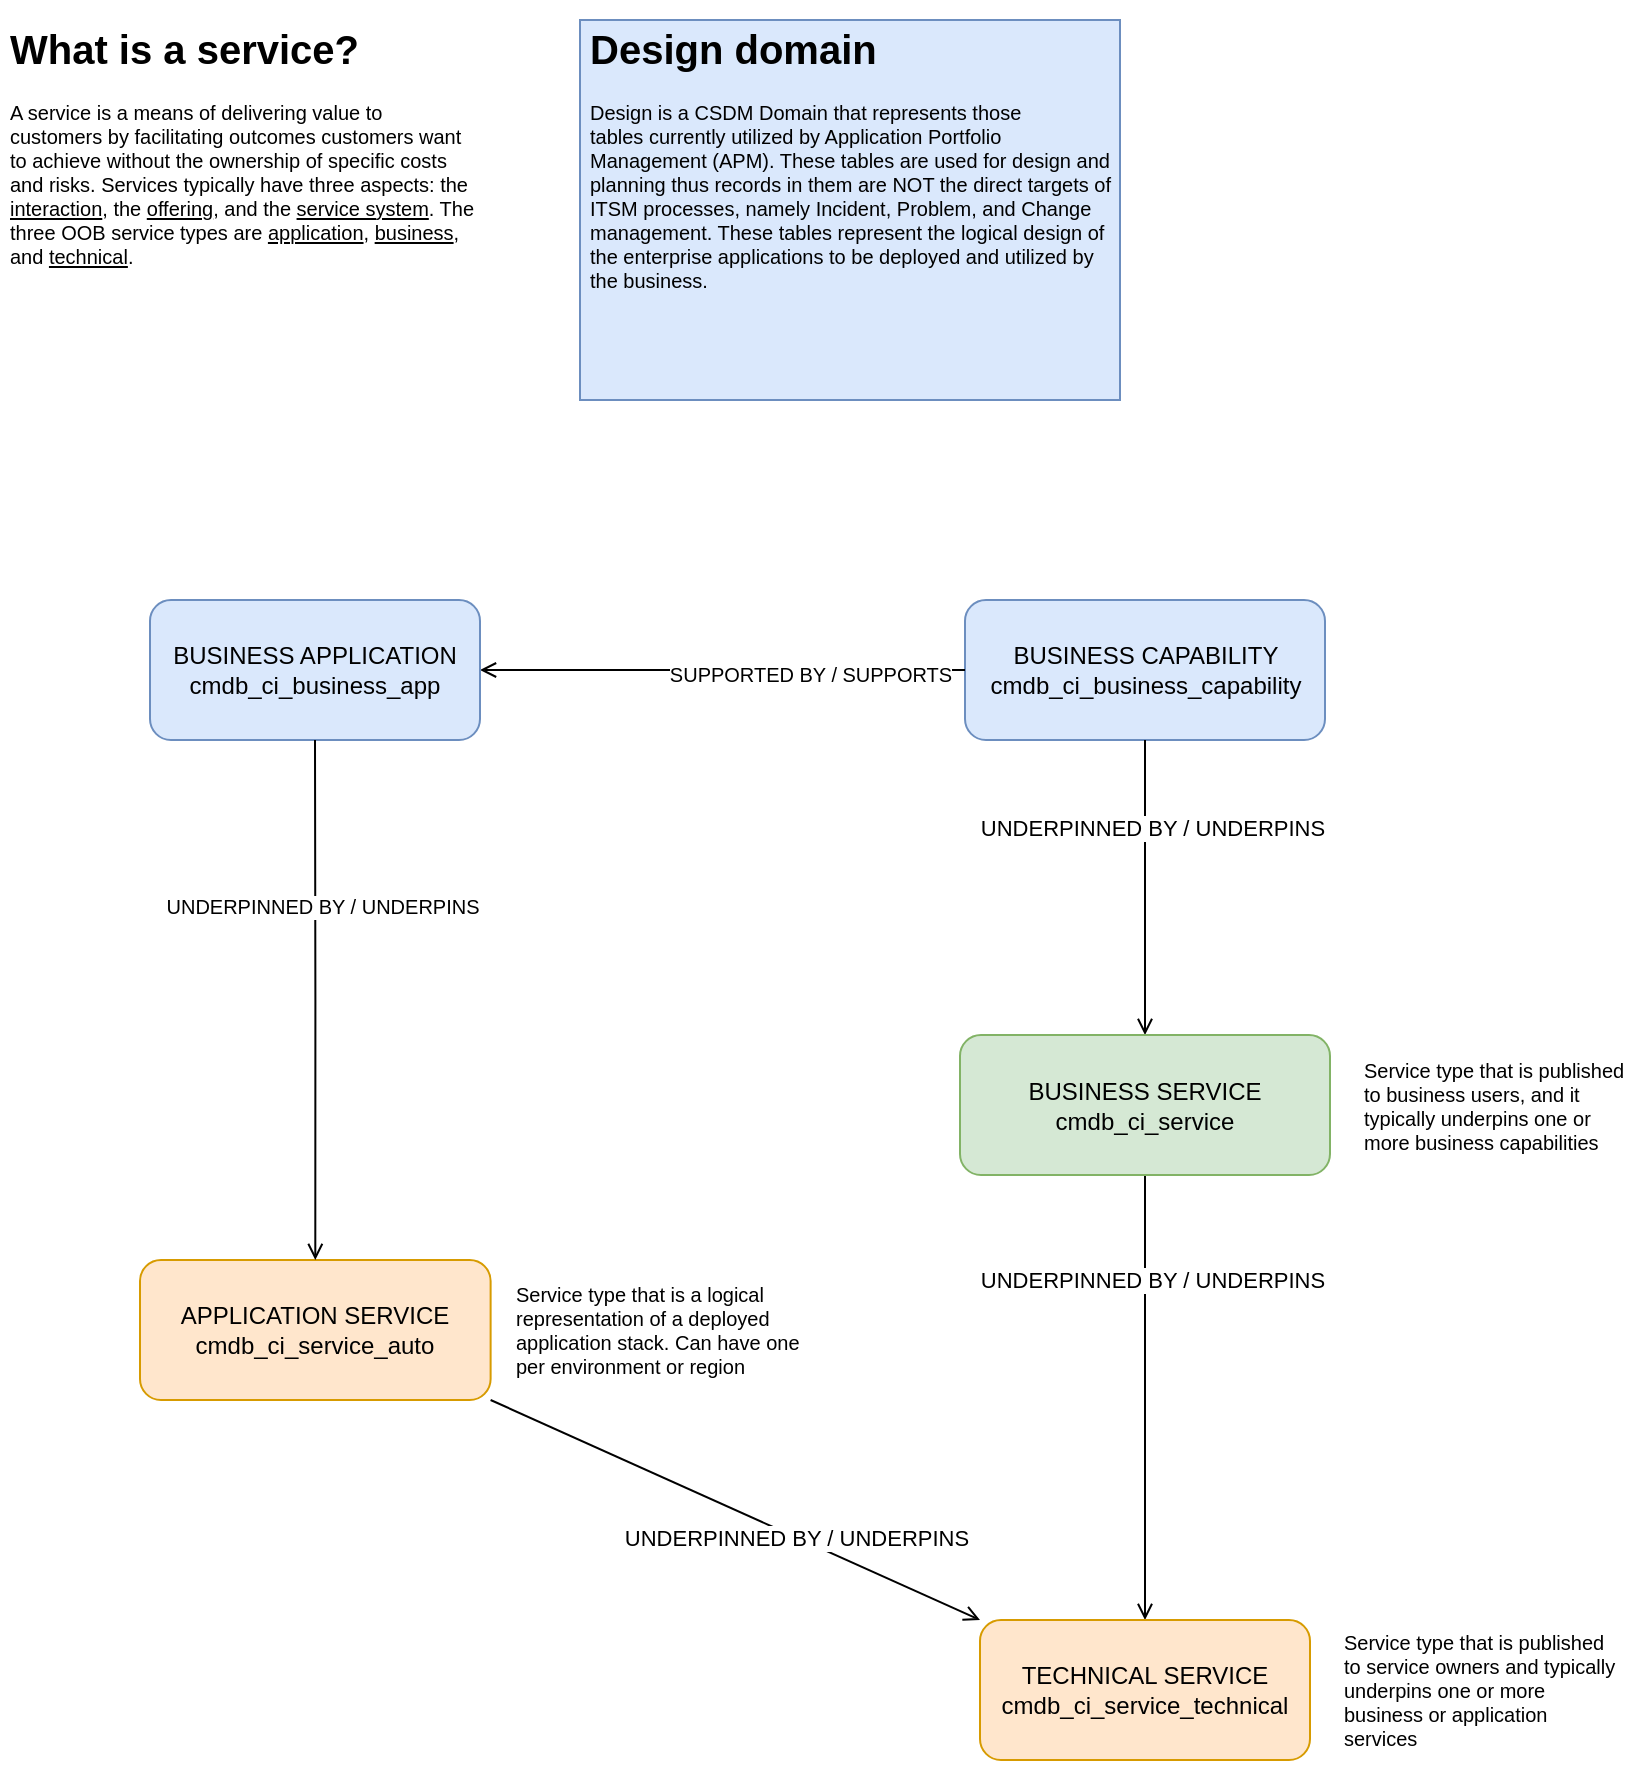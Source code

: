 <mxfile version="14.6.1" type="github">
  <diagram id="hkUKVAphAMezJ2__QRPF" name="Page-1">
    <mxGraphModel dx="1241" dy="953" grid="1" gridSize="10" guides="1" tooltips="1" connect="1" arrows="1" fold="1" page="1" pageScale="1" pageWidth="850" pageHeight="1100" math="0" shadow="0">
      <root>
        <mxCell id="0" />
        <mxCell id="1" parent="0" />
        <mxCell id="PPyIZ7dVhFgzQ_1O-O67-7" style="edgeStyle=orthogonalEdgeStyle;rounded=0;orthogonalLoop=1;jettySize=auto;html=1;exitX=0.5;exitY=1;exitDx=0;exitDy=0;entryX=0.5;entryY=0;entryDx=0;entryDy=0;endArrow=open;endFill=0;startArrow=none;startFill=0;" edge="1" parent="1" source="PPyIZ7dVhFgzQ_1O-O67-1" target="PPyIZ7dVhFgzQ_1O-O67-6">
          <mxGeometry relative="1" as="geometry" />
        </mxCell>
        <mxCell id="PPyIZ7dVhFgzQ_1O-O67-8" value="UNDERPINNED BY / UNDERPINS" style="edgeLabel;html=1;align=center;verticalAlign=middle;resizable=0;points=[];" vertex="1" connectable="0" parent="PPyIZ7dVhFgzQ_1O-O67-7">
          <mxGeometry x="-0.533" y="3" relative="1" as="geometry">
            <mxPoint as="offset" />
          </mxGeometry>
        </mxCell>
        <mxCell id="PPyIZ7dVhFgzQ_1O-O67-2" value="BUSINESS CAPABILITY&lt;br&gt;cmdb_ci_business_capability" style="rounded=1;whiteSpace=wrap;html=1;fillColor=#dae8fc;strokeColor=#6c8ebf;" vertex="1" parent="1">
          <mxGeometry x="502.5" y="300" width="180" height="70" as="geometry" />
        </mxCell>
        <mxCell id="PPyIZ7dVhFgzQ_1O-O67-3" value="" style="endArrow=none;html=1;entryX=0.5;entryY=1;entryDx=0;entryDy=0;exitX=0.5;exitY=0;exitDx=0;exitDy=0;startArrow=open;startFill=0;" edge="1" parent="1" source="PPyIZ7dVhFgzQ_1O-O67-1" target="PPyIZ7dVhFgzQ_1O-O67-2">
          <mxGeometry width="50" height="50" relative="1" as="geometry">
            <mxPoint x="620" y="710" as="sourcePoint" />
            <mxPoint x="670" y="660" as="targetPoint" />
          </mxGeometry>
        </mxCell>
        <mxCell id="PPyIZ7dVhFgzQ_1O-O67-4" value="UNDERPINNED BY / UNDERPINS" style="edgeLabel;html=1;align=center;verticalAlign=middle;resizable=0;points=[];" vertex="1" connectable="0" parent="PPyIZ7dVhFgzQ_1O-O67-3">
          <mxGeometry x="0.4" y="-2" relative="1" as="geometry">
            <mxPoint x="1" as="offset" />
          </mxGeometry>
        </mxCell>
        <mxCell id="PPyIZ7dVhFgzQ_1O-O67-10" value="" style="endArrow=none;html=1;entryX=1;entryY=1;entryDx=0;entryDy=0;exitX=0;exitY=0;exitDx=0;exitDy=0;endFill=0;startArrow=open;startFill=0;" edge="1" parent="1" source="PPyIZ7dVhFgzQ_1O-O67-6" target="PPyIZ7dVhFgzQ_1O-O67-5">
          <mxGeometry width="50" height="50" relative="1" as="geometry">
            <mxPoint x="440" y="710" as="sourcePoint" />
            <mxPoint x="490" y="660" as="targetPoint" />
          </mxGeometry>
        </mxCell>
        <mxCell id="PPyIZ7dVhFgzQ_1O-O67-11" value="UNDERPINNED BY / UNDERPINS" style="edgeLabel;html=1;align=center;verticalAlign=middle;resizable=0;points=[];" vertex="1" connectable="0" parent="PPyIZ7dVhFgzQ_1O-O67-10">
          <mxGeometry x="-0.243" relative="1" as="geometry">
            <mxPoint as="offset" />
          </mxGeometry>
        </mxCell>
        <mxCell id="PPyIZ7dVhFgzQ_1O-O67-15" value="&lt;h1&gt;What is a service?&lt;br&gt;&lt;/h1&gt;&lt;p&gt;A service is a means of delivering value to customers by facilitating outcomes customers want to achieve without the ownership of specific costs and risks. Services typically have three aspects: the &lt;u&gt;interaction&lt;/u&gt;, the &lt;u&gt;offering&lt;/u&gt;, and the &lt;u&gt;service system&lt;/u&gt;. The three OOB service types are &lt;u&gt;application&lt;/u&gt;, &lt;u&gt;business&lt;/u&gt;, and &lt;u&gt;technical&lt;/u&gt;.&lt;/p&gt;" style="text;html=1;strokeColor=none;fillColor=none;spacing=5;spacingTop=-20;whiteSpace=wrap;overflow=hidden;rounded=0;fontSize=10;align=left;" vertex="1" parent="1">
          <mxGeometry x="20" y="10" width="240" height="130" as="geometry" />
        </mxCell>
        <mxCell id="PPyIZ7dVhFgzQ_1O-O67-21" style="edgeStyle=orthogonalEdgeStyle;rounded=0;orthogonalLoop=1;jettySize=auto;html=1;exitX=1;exitY=0.5;exitDx=0;exitDy=0;entryX=0;entryY=0.5;entryDx=0;entryDy=0;fontSize=10;endArrow=none;endFill=0;startArrow=open;startFill=0;" edge="1" parent="1" source="PPyIZ7dVhFgzQ_1O-O67-17" target="PPyIZ7dVhFgzQ_1O-O67-2">
          <mxGeometry relative="1" as="geometry" />
        </mxCell>
        <mxCell id="PPyIZ7dVhFgzQ_1O-O67-22" value="SUPPORTED BY / SUPPORTS" style="edgeLabel;html=1;align=center;verticalAlign=middle;resizable=0;points=[];fontSize=10;" vertex="1" connectable="0" parent="PPyIZ7dVhFgzQ_1O-O67-21">
          <mxGeometry x="0.356" y="-2" relative="1" as="geometry">
            <mxPoint as="offset" />
          </mxGeometry>
        </mxCell>
        <mxCell id="PPyIZ7dVhFgzQ_1O-O67-17" value="BUSINESS APPLICATION&lt;br&gt;cmdb_ci_business_app" style="rounded=1;whiteSpace=wrap;html=1;fillColor=#dae8fc;strokeColor=#6c8ebf;" vertex="1" parent="1">
          <mxGeometry x="95" y="300" width="165" height="70" as="geometry" />
        </mxCell>
        <mxCell id="PPyIZ7dVhFgzQ_1O-O67-18" value="" style="group" vertex="1" connectable="0" parent="1">
          <mxGeometry x="90" y="630" width="330" height="70" as="geometry" />
        </mxCell>
        <mxCell id="PPyIZ7dVhFgzQ_1O-O67-5" value="&lt;div&gt;APPLICATION SERVICE&lt;br&gt;cmdb_ci_service_auto&lt;br&gt;&lt;/div&gt;" style="rounded=1;whiteSpace=wrap;html=1;fillColor=#ffe6cc;strokeColor=#d79b00;" vertex="1" parent="PPyIZ7dVhFgzQ_1O-O67-18">
          <mxGeometry width="175.312" height="70" as="geometry" />
        </mxCell>
        <mxCell id="PPyIZ7dVhFgzQ_1O-O67-13" value="Service type that is a logical representation of a deployed application stack. Can have one per environment or region" style="text;html=1;strokeColor=none;fillColor=none;align=left;verticalAlign=middle;whiteSpace=wrap;rounded=0;fontSize=10;" vertex="1" parent="PPyIZ7dVhFgzQ_1O-O67-18">
          <mxGeometry x="185.625" y="2.5" width="144.375" height="65" as="geometry" />
        </mxCell>
        <mxCell id="PPyIZ7dVhFgzQ_1O-O67-19" value="" style="group" vertex="1" connectable="0" parent="1">
          <mxGeometry x="510" y="810" width="320" height="70" as="geometry" />
        </mxCell>
        <mxCell id="PPyIZ7dVhFgzQ_1O-O67-6" value="TECHNICAL SERVICE&lt;br&gt;cmdb_ci_service_technical" style="rounded=1;whiteSpace=wrap;html=1;fillColor=#ffe6cc;strokeColor=#d79b00;" vertex="1" parent="PPyIZ7dVhFgzQ_1O-O67-19">
          <mxGeometry width="165" height="70" as="geometry" />
        </mxCell>
        <mxCell id="PPyIZ7dVhFgzQ_1O-O67-14" value="Service type that is published to service owners and typically underpins one or more business or application services" style="text;html=1;strokeColor=none;fillColor=none;align=left;verticalAlign=middle;whiteSpace=wrap;rounded=0;fontSize=10;" vertex="1" parent="PPyIZ7dVhFgzQ_1O-O67-19">
          <mxGeometry x="180" y="2.5" width="140" height="65" as="geometry" />
        </mxCell>
        <mxCell id="PPyIZ7dVhFgzQ_1O-O67-16" style="edgeStyle=orthogonalEdgeStyle;rounded=0;orthogonalLoop=1;jettySize=auto;html=1;exitX=0.5;exitY=1;exitDx=0;exitDy=0;fontSize=10;endArrow=none;endFill=0;" edge="1" parent="PPyIZ7dVhFgzQ_1O-O67-19" source="PPyIZ7dVhFgzQ_1O-O67-6" target="PPyIZ7dVhFgzQ_1O-O67-6">
          <mxGeometry relative="1" as="geometry" />
        </mxCell>
        <mxCell id="PPyIZ7dVhFgzQ_1O-O67-20" value="" style="group" vertex="1" connectable="0" parent="1">
          <mxGeometry x="500" y="517.5" width="340" height="70" as="geometry" />
        </mxCell>
        <mxCell id="PPyIZ7dVhFgzQ_1O-O67-1" value="BUSINESS SERVICE&lt;br&gt;cmdb_ci_service" style="rounded=1;whiteSpace=wrap;html=1;fillColor=#d5e8d4;strokeColor=#82b366;" vertex="1" parent="PPyIZ7dVhFgzQ_1O-O67-20">
          <mxGeometry width="185" height="70" as="geometry" />
        </mxCell>
        <mxCell id="PPyIZ7dVhFgzQ_1O-O67-12" value="Service type that is published to business users, and it typically underpins one or more business capabilities" style="text;html=1;strokeColor=none;fillColor=none;align=left;verticalAlign=middle;whiteSpace=wrap;rounded=0;fontSize=10;" vertex="1" parent="PPyIZ7dVhFgzQ_1O-O67-20">
          <mxGeometry x="200" y="2.5" width="140" height="65" as="geometry" />
        </mxCell>
        <mxCell id="PPyIZ7dVhFgzQ_1O-O67-23" value="&lt;h1&gt;Design domain&lt;/h1&gt;&lt;p&gt;Design is a CSDM Domain that represents those&lt;br&gt;tables currently utilized by Application Portfolio Management (APM). These tables are used for design and planning thus records in them are NOT the direct targets of ITSM processes, namely Incident, Problem, and Change management. These tables represent the logical design of the enterprise applications to be deployed and utilized by the business.&lt;/p&gt;" style="text;html=1;strokeColor=#6c8ebf;fillColor=#dae8fc;spacing=5;spacingTop=-20;whiteSpace=wrap;overflow=hidden;rounded=0;fontSize=10;align=left;" vertex="1" parent="1">
          <mxGeometry x="310" y="10" width="270" height="190" as="geometry" />
        </mxCell>
        <mxCell id="PPyIZ7dVhFgzQ_1O-O67-25" style="edgeStyle=orthogonalEdgeStyle;rounded=0;orthogonalLoop=1;jettySize=auto;html=1;exitX=0.5;exitY=0;exitDx=0;exitDy=0;entryX=0.5;entryY=1;entryDx=0;entryDy=0;fontSize=10;startArrow=open;startFill=0;endArrow=none;endFill=0;" edge="1" parent="1" source="PPyIZ7dVhFgzQ_1O-O67-5" target="PPyIZ7dVhFgzQ_1O-O67-17">
          <mxGeometry relative="1" as="geometry" />
        </mxCell>
        <mxCell id="PPyIZ7dVhFgzQ_1O-O67-26" value="UNDERPINNED BY / UNDERPINS" style="edgeLabel;html=1;align=center;verticalAlign=middle;resizable=0;points=[];fontSize=10;" vertex="1" connectable="0" parent="PPyIZ7dVhFgzQ_1O-O67-25">
          <mxGeometry x="0.362" y="-2" relative="1" as="geometry">
            <mxPoint x="1" as="offset" />
          </mxGeometry>
        </mxCell>
      </root>
    </mxGraphModel>
  </diagram>
</mxfile>

